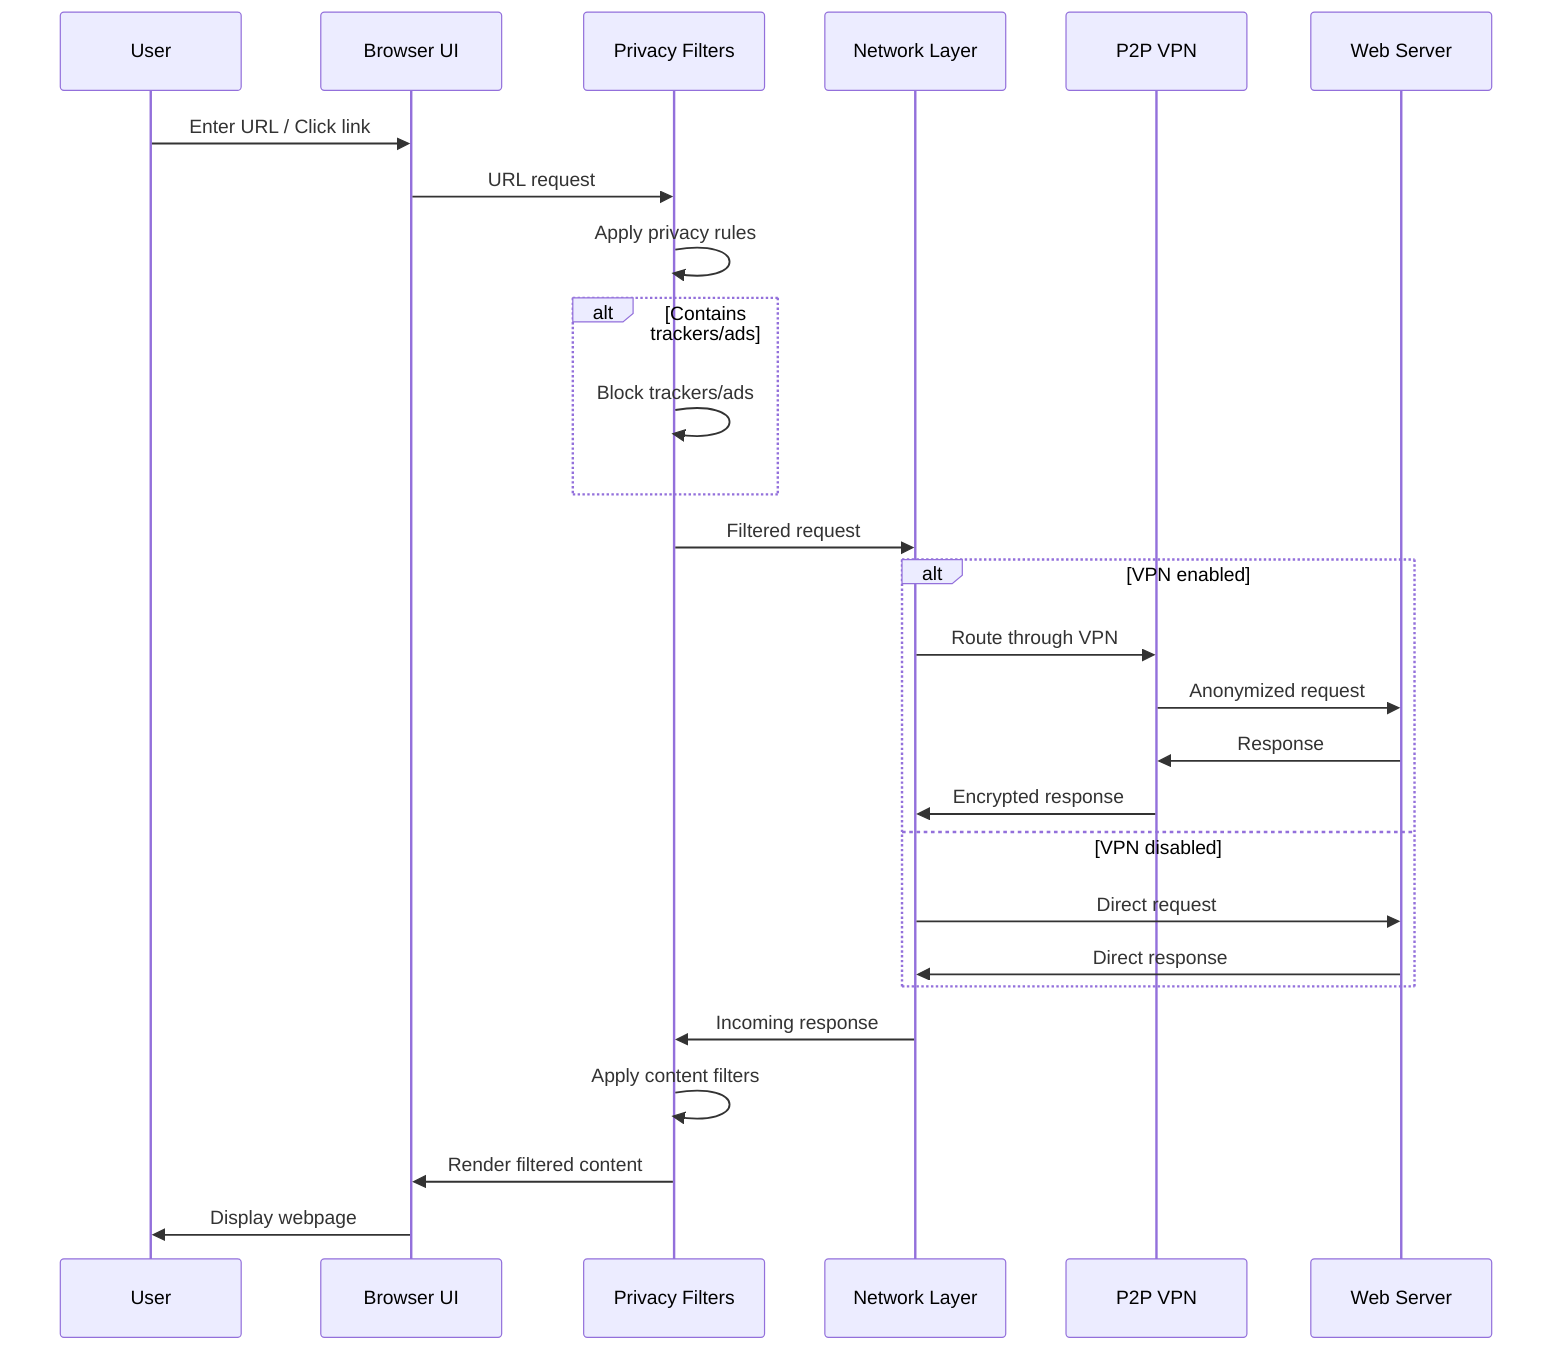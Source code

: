 sequenceDiagram
    participant User
    participant UI as Browser UI
    participant PrivacyFilters as Privacy Filters
    participant NetworkLayer as Network Layer
    participant VPN as P2P VPN
    participant WebServer as Web Server
    
    User->>UI: Enter URL / Click link
    UI->>PrivacyFilters: URL request
    
    PrivacyFilters->>PrivacyFilters: Apply privacy rules
    
    alt Contains trackers/ads
        PrivacyFilters->>PrivacyFilters: Block trackers/ads
    end
    
    PrivacyFilters->>NetworkLayer: Filtered request
    
    alt VPN enabled
        NetworkLayer->>VPN: Route through VPN
        VPN->>WebServer: Anonymized request
        WebServer->>VPN: Response
        VPN->>NetworkLayer: Encrypted response
    else VPN disabled
        NetworkLayer->>WebServer: Direct request
        WebServer->>NetworkLayer: Direct response
    end
    
    NetworkLayer->>PrivacyFilters: Incoming response
    PrivacyFilters->>PrivacyFilters: Apply content filters
    PrivacyFilters->>UI: Render filtered content
    UI->>User: Display webpage